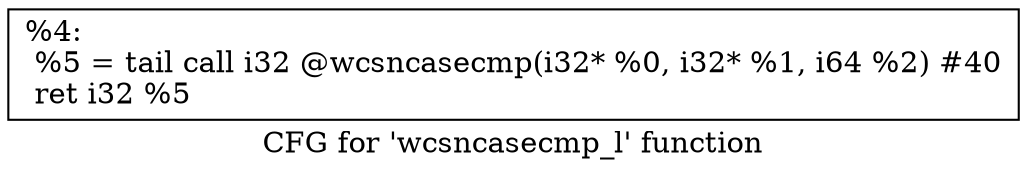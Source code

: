 digraph "CFG for 'wcsncasecmp_l' function" {
	label="CFG for 'wcsncasecmp_l' function";

	Node0x1ecc9b0 [shape=record,label="{%4:\l  %5 = tail call i32 @wcsncasecmp(i32* %0, i32* %1, i64 %2) #40\l  ret i32 %5\l}"];
}
